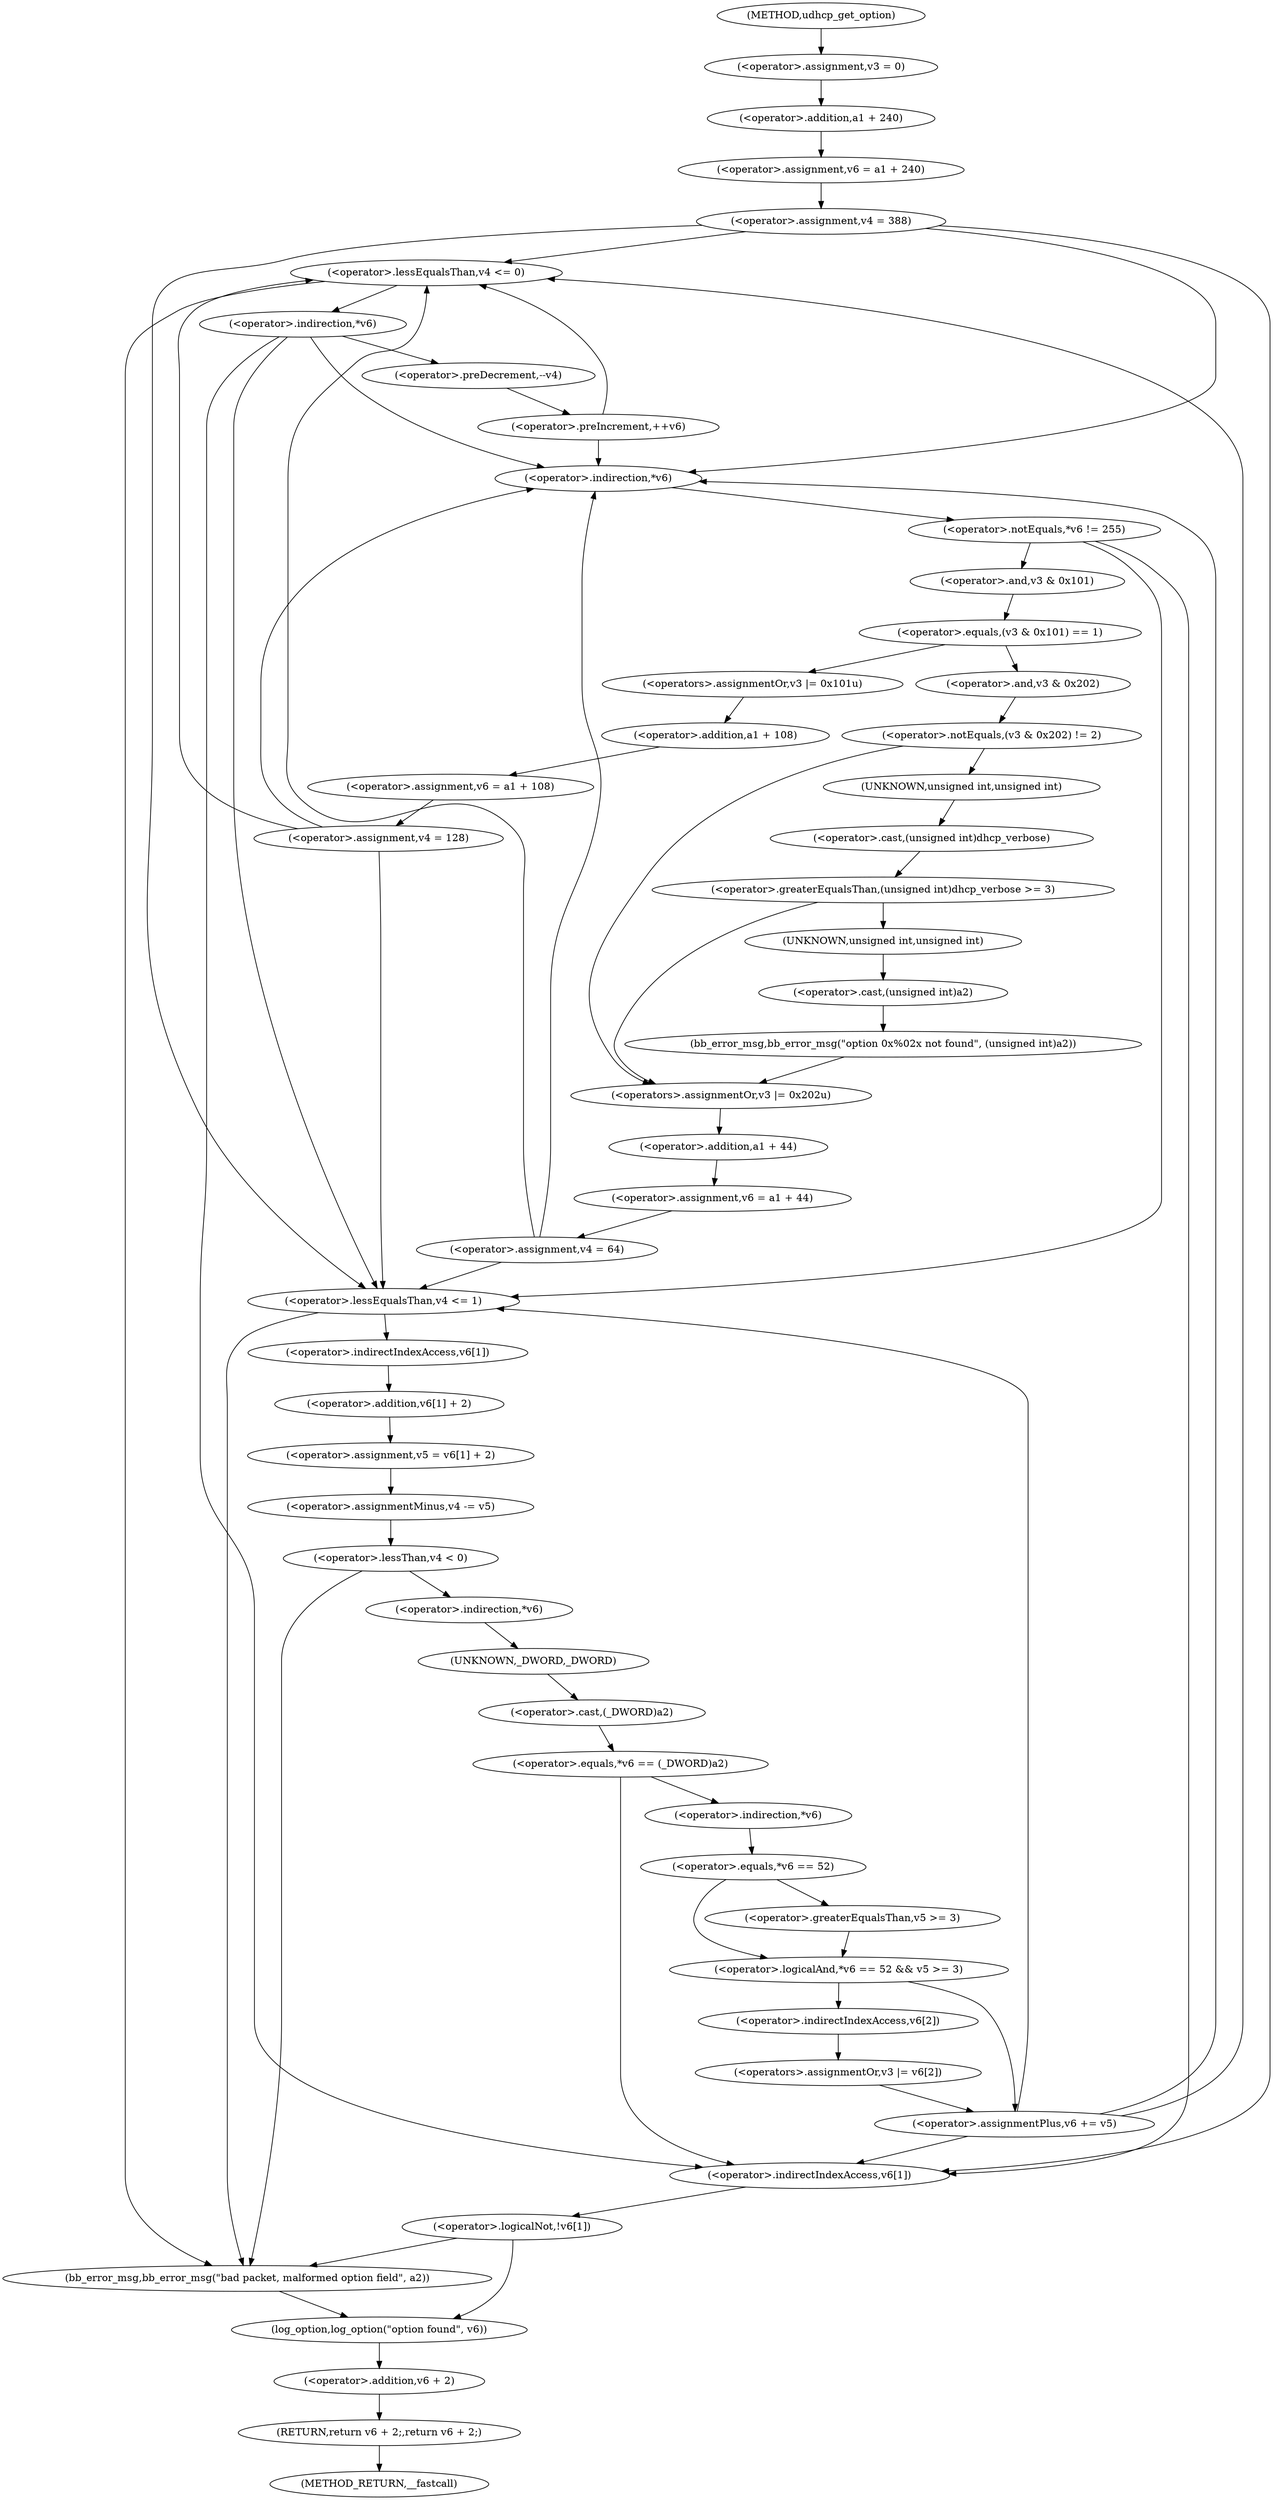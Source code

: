 digraph udhcp_get_option {  
"1000113" [label = "(<operator>.assignment,v3 = 0)" ]
"1000116" [label = "(<operator>.assignment,v6 = a1 + 240)" ]
"1000118" [label = "(<operator>.addition,a1 + 240)" ]
"1000121" [label = "(<operator>.assignment,v4 = 388)" ]
"1000134" [label = "(<operator>.lessEqualsThan,v4 <= 0)" ]
"1000139" [label = "(<operator>.indirection,*v6)" ]
"1000142" [label = "(<operator>.preDecrement,--v4)" ]
"1000144" [label = "(<operator>.preIncrement,++v6)" ]
"1000147" [label = "(<operator>.notEquals,*v6 != 255)" ]
"1000148" [label = "(<operator>.indirection,*v6)" ]
"1000153" [label = "(<operator>.equals,(v3 & 0x101) == 1)" ]
"1000154" [label = "(<operator>.and,v3 & 0x101)" ]
"1000159" [label = "(<operators>.assignmentOr,v3 |= 0x101u)" ]
"1000162" [label = "(<operator>.assignment,v6 = a1 + 108)" ]
"1000164" [label = "(<operator>.addition,a1 + 108)" ]
"1000167" [label = "(<operator>.assignment,v4 = 128)" ]
"1000173" [label = "(<operator>.notEquals,(v3 & 0x202) != 2)" ]
"1000174" [label = "(<operator>.and,v3 & 0x202)" ]
"1000180" [label = "(<operator>.greaterEqualsThan,(unsigned int)dhcp_verbose >= 3)" ]
"1000181" [label = "(<operator>.cast,(unsigned int)dhcp_verbose)" ]
"1000182" [label = "(UNKNOWN,unsigned int,unsigned int)" ]
"1000185" [label = "(bb_error_msg,bb_error_msg(\"option 0x%02x not found\", (unsigned int)a2))" ]
"1000187" [label = "(<operator>.cast,(unsigned int)a2)" ]
"1000188" [label = "(UNKNOWN,unsigned int,unsigned int)" ]
"1000191" [label = "(<operators>.assignmentOr,v3 |= 0x202u)" ]
"1000194" [label = "(<operator>.assignment,v6 = a1 + 44)" ]
"1000196" [label = "(<operator>.addition,a1 + 44)" ]
"1000199" [label = "(<operator>.assignment,v4 = 64)" ]
"1000203" [label = "(<operator>.lessEqualsThan,v4 <= 1)" ]
"1000207" [label = "(<operator>.assignment,v5 = v6[1] + 2)" ]
"1000209" [label = "(<operator>.addition,v6[1] + 2)" ]
"1000210" [label = "(<operator>.indirectIndexAccess,v6[1])" ]
"1000214" [label = "(<operator>.assignmentMinus,v4 -= v5)" ]
"1000218" [label = "(<operator>.lessThan,v4 < 0)" ]
"1000223" [label = "(<operator>.equals,*v6 == (_DWORD)a2)" ]
"1000224" [label = "(<operator>.indirection,*v6)" ]
"1000226" [label = "(<operator>.cast,(_DWORD)a2)" ]
"1000227" [label = "(UNKNOWN,_DWORD,_DWORD)" ]
"1000231" [label = "(<operator>.logicalAnd,*v6 == 52 && v5 >= 3)" ]
"1000232" [label = "(<operator>.equals,*v6 == 52)" ]
"1000233" [label = "(<operator>.indirection,*v6)" ]
"1000236" [label = "(<operator>.greaterEqualsThan,v5 >= 3)" ]
"1000239" [label = "(<operators>.assignmentOr,v3 |= v6[2])" ]
"1000241" [label = "(<operator>.indirectIndexAccess,v6[2])" ]
"1000244" [label = "(<operator>.assignmentPlus,v6 += v5)" ]
"1000248" [label = "(<operator>.logicalNot,!v6[1])" ]
"1000249" [label = "(<operator>.indirectIndexAccess,v6[1])" ]
"1000254" [label = "(bb_error_msg,bb_error_msg(\"bad packet, malformed option field\", a2))" ]
"1000258" [label = "(log_option,log_option(\"option found\", v6))" ]
"1000261" [label = "(RETURN,return v6 + 2;,return v6 + 2;)" ]
"1000262" [label = "(<operator>.addition,v6 + 2)" ]
"1000105" [label = "(METHOD,udhcp_get_option)" ]
"1000265" [label = "(METHOD_RETURN,__fastcall)" ]
  "1000113" -> "1000118" 
  "1000116" -> "1000121" 
  "1000118" -> "1000116" 
  "1000121" -> "1000134" 
  "1000121" -> "1000148" 
  "1000121" -> "1000203" 
  "1000121" -> "1000249" 
  "1000134" -> "1000254" 
  "1000134" -> "1000139" 
  "1000139" -> "1000148" 
  "1000139" -> "1000203" 
  "1000139" -> "1000249" 
  "1000139" -> "1000142" 
  "1000142" -> "1000144" 
  "1000144" -> "1000134" 
  "1000144" -> "1000148" 
  "1000147" -> "1000203" 
  "1000147" -> "1000249" 
  "1000147" -> "1000154" 
  "1000148" -> "1000147" 
  "1000153" -> "1000159" 
  "1000153" -> "1000174" 
  "1000154" -> "1000153" 
  "1000159" -> "1000164" 
  "1000162" -> "1000167" 
  "1000164" -> "1000162" 
  "1000167" -> "1000134" 
  "1000167" -> "1000148" 
  "1000167" -> "1000203" 
  "1000173" -> "1000182" 
  "1000173" -> "1000191" 
  "1000174" -> "1000173" 
  "1000180" -> "1000188" 
  "1000180" -> "1000191" 
  "1000181" -> "1000180" 
  "1000182" -> "1000181" 
  "1000185" -> "1000191" 
  "1000187" -> "1000185" 
  "1000188" -> "1000187" 
  "1000191" -> "1000196" 
  "1000194" -> "1000199" 
  "1000196" -> "1000194" 
  "1000199" -> "1000134" 
  "1000199" -> "1000148" 
  "1000199" -> "1000203" 
  "1000203" -> "1000254" 
  "1000203" -> "1000210" 
  "1000207" -> "1000214" 
  "1000209" -> "1000207" 
  "1000210" -> "1000209" 
  "1000214" -> "1000218" 
  "1000218" -> "1000254" 
  "1000218" -> "1000224" 
  "1000223" -> "1000249" 
  "1000223" -> "1000233" 
  "1000224" -> "1000227" 
  "1000226" -> "1000223" 
  "1000227" -> "1000226" 
  "1000231" -> "1000241" 
  "1000231" -> "1000244" 
  "1000232" -> "1000231" 
  "1000232" -> "1000236" 
  "1000233" -> "1000232" 
  "1000236" -> "1000231" 
  "1000239" -> "1000244" 
  "1000241" -> "1000239" 
  "1000244" -> "1000134" 
  "1000244" -> "1000148" 
  "1000244" -> "1000203" 
  "1000244" -> "1000249" 
  "1000248" -> "1000254" 
  "1000248" -> "1000258" 
  "1000249" -> "1000248" 
  "1000254" -> "1000258" 
  "1000258" -> "1000262" 
  "1000261" -> "1000265" 
  "1000262" -> "1000261" 
  "1000105" -> "1000113" 
}
